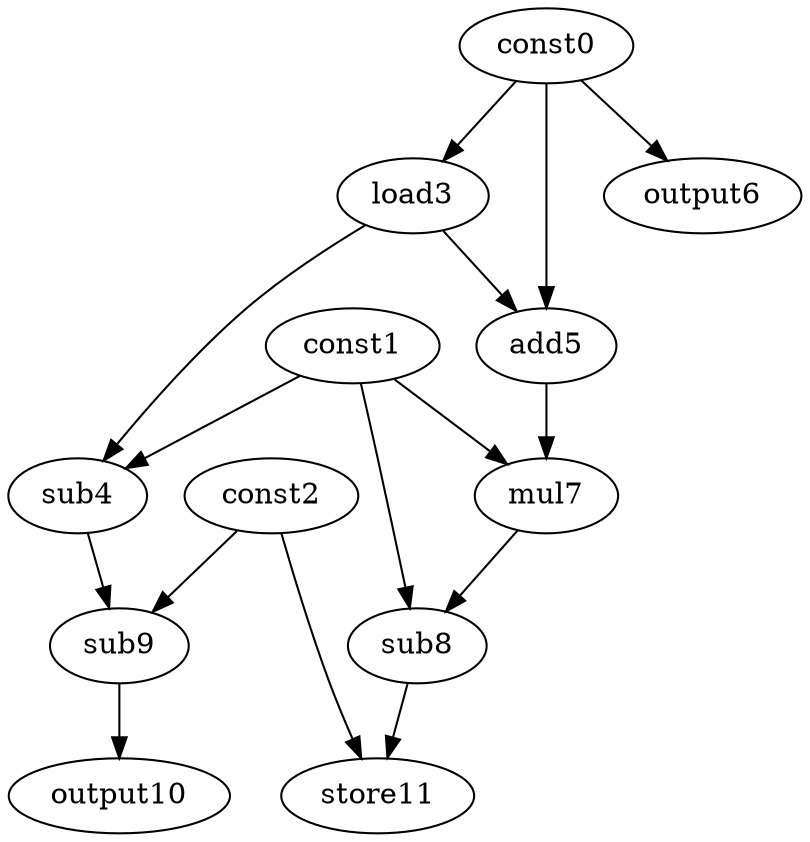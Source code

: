 digraph G { 
const0[opcode=const]; 
const1[opcode=const]; 
const2[opcode=const]; 
load3[opcode=load]; 
sub4[opcode=sub]; 
add5[opcode=add]; 
output6[opcode=output]; 
mul7[opcode=mul]; 
sub8[opcode=sub]; 
sub9[opcode=sub]; 
output10[opcode=output]; 
store11[opcode=store]; 
const0->load3[operand=0];
const0->output6[operand=0];
const1->sub4[operand=0];
load3->sub4[operand=1];
const0->add5[operand=0];
load3->add5[operand=1];
const1->mul7[operand=0];
add5->mul7[operand=1];
const2->sub9[operand=0];
sub4->sub9[operand=1];
const1->sub8[operand=0];
mul7->sub8[operand=1];
sub9->output10[operand=0];
sub8->store11[operand=0];
const2->store11[operand=1];
}
